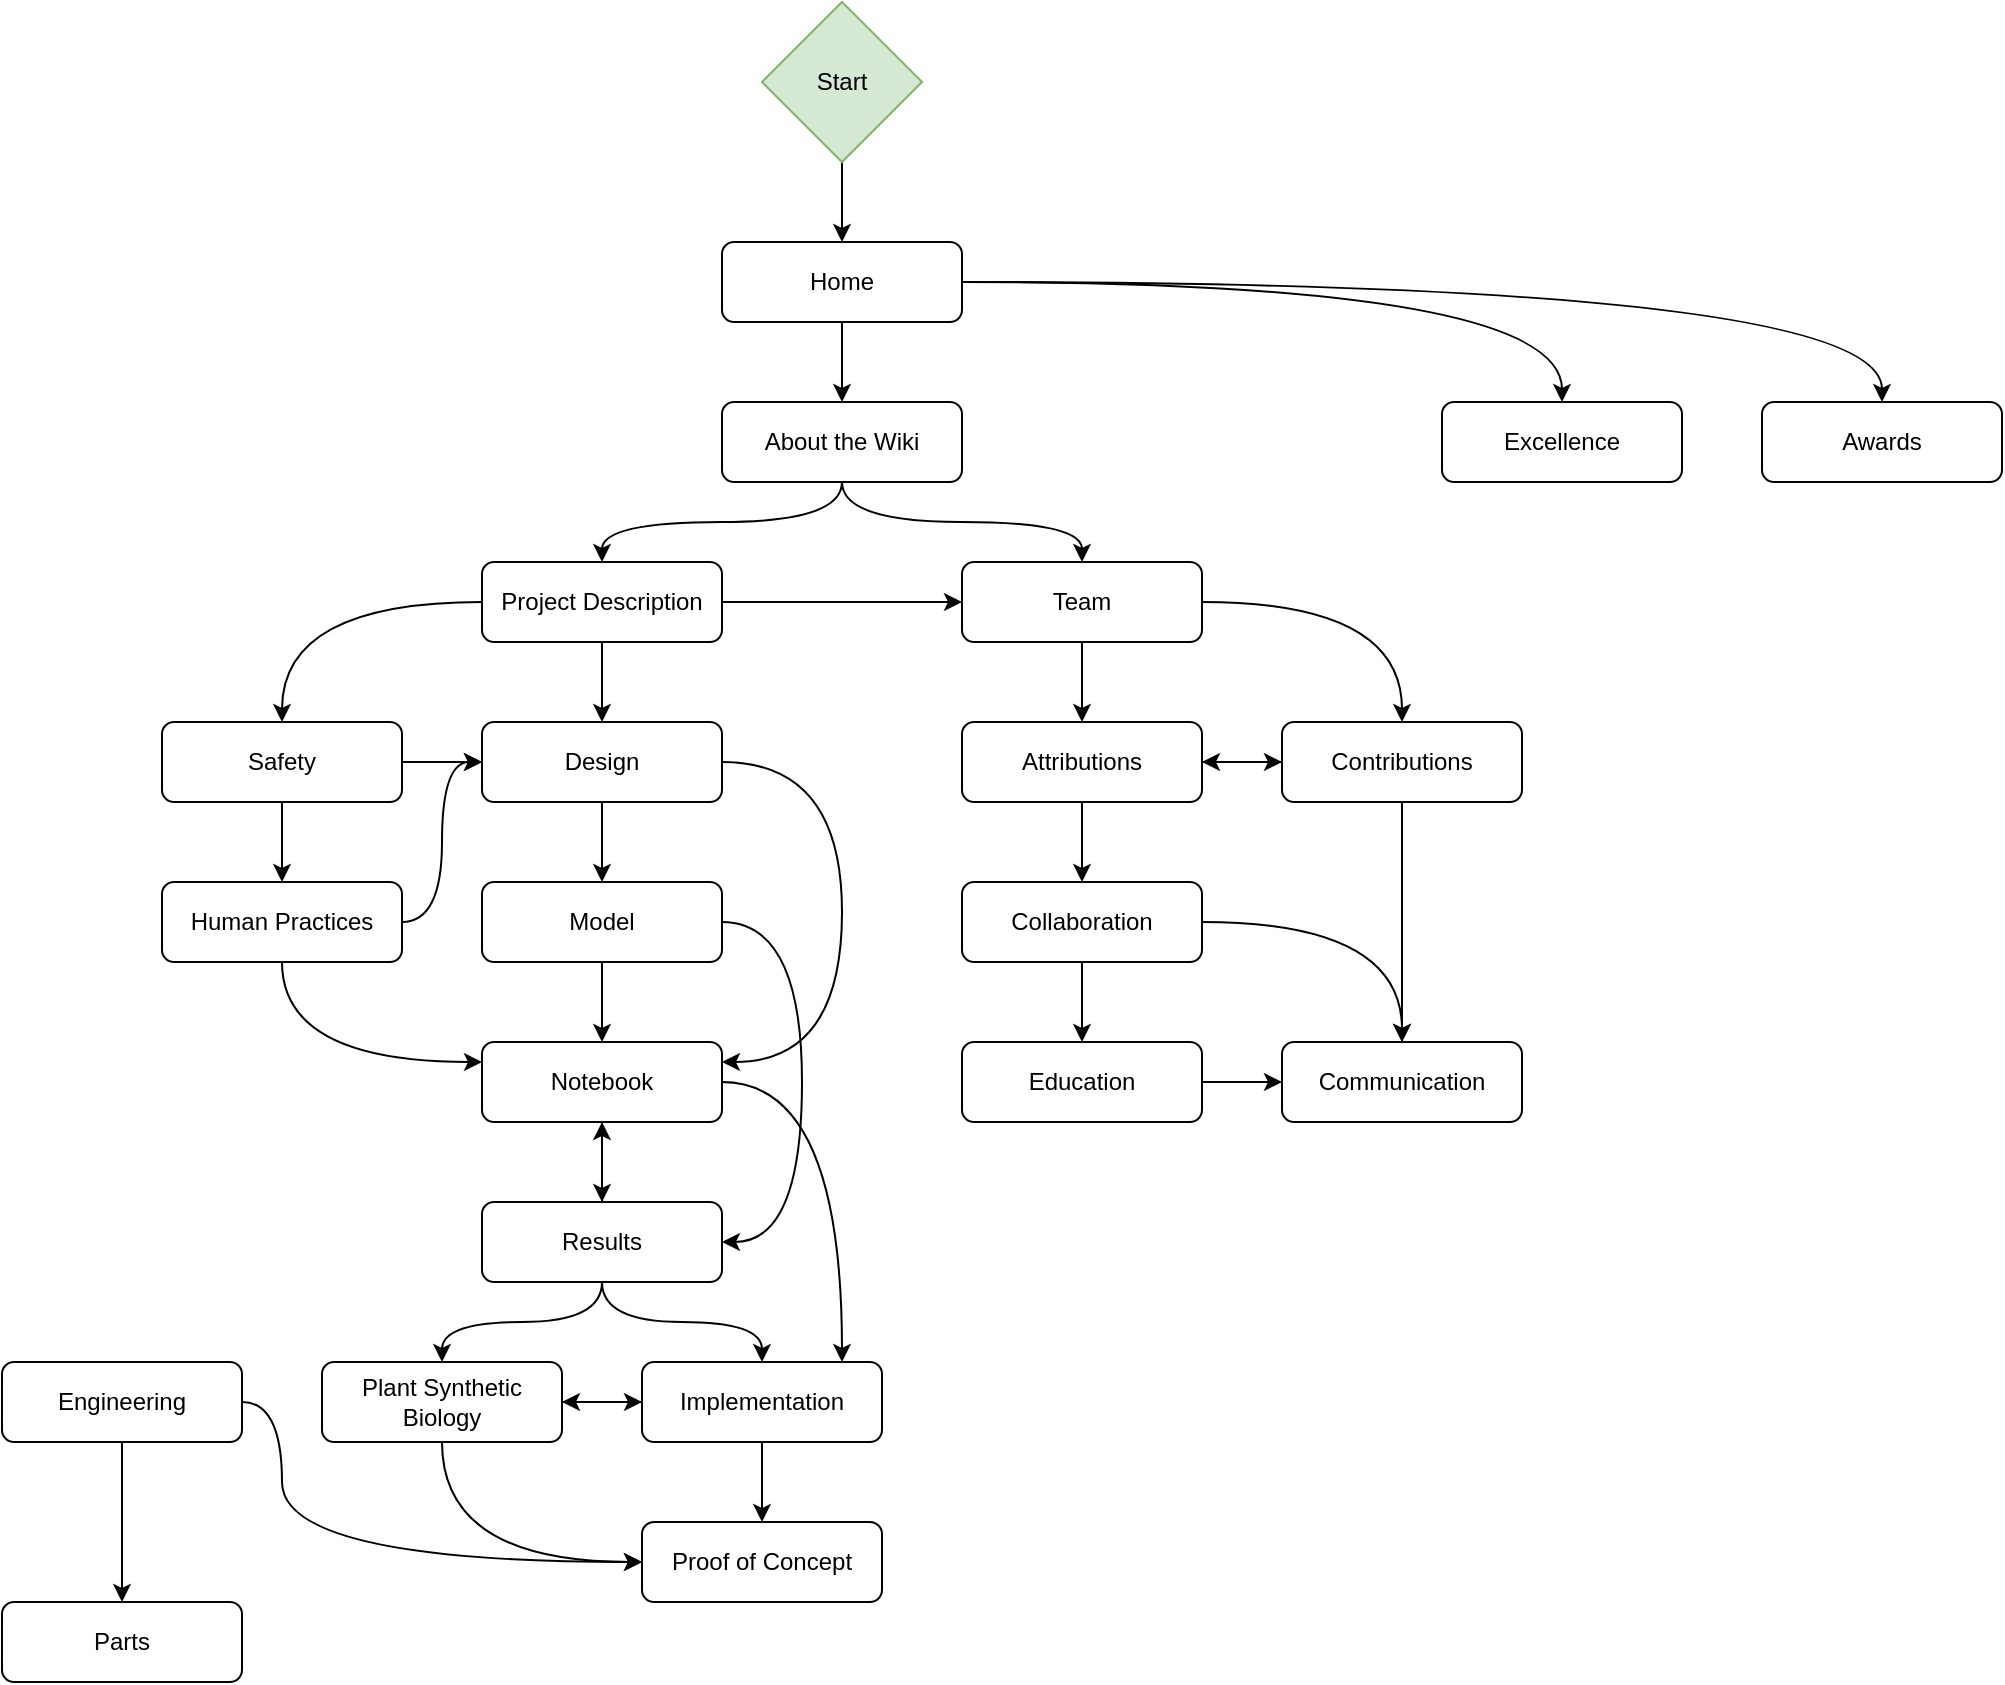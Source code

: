 <mxfile>
    <diagram id="08m3A-e7cWL_h_BhKfAi" name="Page-1">
        <mxGraphModel dx="1263" dy="2039" grid="1" gridSize="10" guides="1" tooltips="1" connect="1" arrows="1" fold="1" page="1" pageScale="1" pageWidth="850" pageHeight="1100" math="0" shadow="0">
            <root>
                <mxCell id="0"/>
                <mxCell id="1" parent="0"/>
                <mxCell id="9" style="edgeStyle=orthogonalEdgeStyle;curved=1;orthogonalLoop=1;jettySize=auto;html=1;" parent="1" source="2" target="3" edge="1">
                    <mxGeometry relative="1" as="geometry"/>
                </mxCell>
                <mxCell id="78" style="edgeStyle=orthogonalEdgeStyle;curved=1;orthogonalLoop=1;jettySize=auto;html=1;" parent="1" source="2" target="68" edge="1">
                    <mxGeometry relative="1" as="geometry"/>
                </mxCell>
                <mxCell id="79" style="edgeStyle=orthogonalEdgeStyle;curved=1;orthogonalLoop=1;jettySize=auto;html=1;" parent="1" source="2" target="77" edge="1">
                    <mxGeometry relative="1" as="geometry"/>
                </mxCell>
                <mxCell id="2" value="Home" style="rounded=1;whiteSpace=wrap;html=1;" parent="1" vertex="1">
                    <mxGeometry x="160" y="80" width="120" height="40" as="geometry"/>
                </mxCell>
                <mxCell id="7" style="edgeStyle=orthogonalEdgeStyle;orthogonalLoop=1;jettySize=auto;html=1;curved=1;" parent="1" source="3" target="5" edge="1">
                    <mxGeometry relative="1" as="geometry"/>
                </mxCell>
                <mxCell id="8" style="edgeStyle=orthogonalEdgeStyle;curved=1;orthogonalLoop=1;jettySize=auto;html=1;" parent="1" source="3" target="6" edge="1">
                    <mxGeometry relative="1" as="geometry"/>
                </mxCell>
                <mxCell id="3" value="About the Wiki" style="rounded=1;whiteSpace=wrap;html=1;" parent="1" vertex="1">
                    <mxGeometry x="160" y="160" width="120" height="40" as="geometry"/>
                </mxCell>
                <mxCell id="47" style="edgeStyle=orthogonalEdgeStyle;curved=1;orthogonalLoop=1;jettySize=auto;html=1;" parent="1" source="5" target="6" edge="1">
                    <mxGeometry relative="1" as="geometry"/>
                </mxCell>
                <mxCell id="94" style="edgeStyle=orthogonalEdgeStyle;curved=1;orthogonalLoop=1;jettySize=auto;html=1;" edge="1" parent="1" source="5" target="88">
                    <mxGeometry relative="1" as="geometry"/>
                </mxCell>
                <mxCell id="95" style="edgeStyle=orthogonalEdgeStyle;curved=1;orthogonalLoop=1;jettySize=auto;html=1;" edge="1" parent="1" source="5" target="16">
                    <mxGeometry relative="1" as="geometry"/>
                </mxCell>
                <mxCell id="5" value="Project Description" style="rounded=1;whiteSpace=wrap;html=1;" parent="1" vertex="1">
                    <mxGeometry x="40" y="240" width="120" height="40" as="geometry"/>
                </mxCell>
                <mxCell id="11" style="edgeStyle=orthogonalEdgeStyle;curved=1;orthogonalLoop=1;jettySize=auto;html=1;" parent="1" source="6" target="10" edge="1">
                    <mxGeometry relative="1" as="geometry"/>
                </mxCell>
                <mxCell id="45" style="edgeStyle=orthogonalEdgeStyle;curved=1;orthogonalLoop=1;jettySize=auto;html=1;" parent="1" source="6" target="44" edge="1">
                    <mxGeometry relative="1" as="geometry"/>
                </mxCell>
                <mxCell id="6" value="Team" style="rounded=1;whiteSpace=wrap;html=1;" parent="1" vertex="1">
                    <mxGeometry x="280" y="240" width="120" height="40" as="geometry"/>
                </mxCell>
                <mxCell id="13" style="edgeStyle=orthogonalEdgeStyle;curved=1;orthogonalLoop=1;jettySize=auto;html=1;" parent="1" source="10" target="12" edge="1">
                    <mxGeometry relative="1" as="geometry"/>
                </mxCell>
                <mxCell id="46" style="edgeStyle=orthogonalEdgeStyle;curved=1;orthogonalLoop=1;jettySize=auto;html=1;" parent="1" source="10" target="44" edge="1">
                    <mxGeometry relative="1" as="geometry"/>
                </mxCell>
                <mxCell id="10" value="Attributions" style="rounded=1;whiteSpace=wrap;html=1;" parent="1" vertex="1">
                    <mxGeometry x="280" y="320" width="120" height="40" as="geometry"/>
                </mxCell>
                <mxCell id="31" style="edgeStyle=orthogonalEdgeStyle;curved=1;orthogonalLoop=1;jettySize=auto;html=1;" parent="1" source="12" target="30" edge="1">
                    <mxGeometry relative="1" as="geometry"/>
                </mxCell>
                <mxCell id="75" style="edgeStyle=orthogonalEdgeStyle;curved=1;orthogonalLoop=1;jettySize=auto;html=1;" parent="1" source="12" target="67" edge="1">
                    <mxGeometry relative="1" as="geometry"/>
                </mxCell>
                <mxCell id="12" value="Collaboration" style="rounded=1;whiteSpace=wrap;html=1;" parent="1" vertex="1">
                    <mxGeometry x="280" y="400" width="120" height="40" as="geometry"/>
                </mxCell>
                <mxCell id="97" style="edgeStyle=orthogonalEdgeStyle;curved=1;orthogonalLoop=1;jettySize=auto;html=1;" edge="1" parent="1" source="16" target="60">
                    <mxGeometry relative="1" as="geometry"/>
                </mxCell>
                <mxCell id="98" style="edgeStyle=orthogonalEdgeStyle;curved=1;orthogonalLoop=1;jettySize=auto;html=1;" edge="1" parent="1" source="16" target="88">
                    <mxGeometry relative="1" as="geometry"/>
                </mxCell>
                <mxCell id="16" value="Safety" style="rounded=1;whiteSpace=wrap;html=1;" parent="1" vertex="1">
                    <mxGeometry x="-120" y="320" width="120" height="40" as="geometry"/>
                </mxCell>
                <mxCell id="25" style="edgeStyle=orthogonalEdgeStyle;curved=1;orthogonalLoop=1;jettySize=auto;html=1;" parent="1" source="19" target="23" edge="1">
                    <mxGeometry relative="1" as="geometry"/>
                </mxCell>
                <mxCell id="50" style="edgeStyle=orthogonalEdgeStyle;curved=1;orthogonalLoop=1;jettySize=auto;html=1;" parent="1" source="19" target="48" edge="1">
                    <mxGeometry relative="1" as="geometry">
                        <Array as="points">
                            <mxPoint x="200" y="420"/>
                            <mxPoint x="200" y="580"/>
                        </Array>
                    </mxGeometry>
                </mxCell>
                <mxCell id="19" value="Model" style="rounded=1;whiteSpace=wrap;html=1;" parent="1" vertex="1">
                    <mxGeometry x="40" y="400" width="120" height="40" as="geometry"/>
                </mxCell>
                <mxCell id="49" style="edgeStyle=orthogonalEdgeStyle;curved=1;orthogonalLoop=1;jettySize=auto;html=1;" parent="1" source="23" target="48" edge="1">
                    <mxGeometry relative="1" as="geometry"/>
                </mxCell>
                <mxCell id="106" style="edgeStyle=orthogonalEdgeStyle;curved=1;orthogonalLoop=1;jettySize=auto;html=1;" edge="1" parent="1" source="23" target="36">
                    <mxGeometry relative="1" as="geometry">
                        <Array as="points">
                            <mxPoint x="220" y="500"/>
                        </Array>
                    </mxGeometry>
                </mxCell>
                <mxCell id="23" value="Notebook" style="rounded=1;whiteSpace=wrap;html=1;" parent="1" vertex="1">
                    <mxGeometry x="40" y="480" width="120" height="40" as="geometry"/>
                </mxCell>
                <mxCell id="76" style="edgeStyle=orthogonalEdgeStyle;curved=1;orthogonalLoop=1;jettySize=auto;html=1;" parent="1" source="30" target="67" edge="1">
                    <mxGeometry relative="1" as="geometry"/>
                </mxCell>
                <mxCell id="30" value="Education" style="rounded=1;whiteSpace=wrap;html=1;" parent="1" vertex="1">
                    <mxGeometry x="280" y="480" width="120" height="40" as="geometry"/>
                </mxCell>
                <mxCell id="56" style="edgeStyle=orthogonalEdgeStyle;curved=1;orthogonalLoop=1;jettySize=auto;html=1;" parent="1" source="36" target="55" edge="1">
                    <mxGeometry relative="1" as="geometry"/>
                </mxCell>
                <mxCell id="110" style="edgeStyle=orthogonalEdgeStyle;curved=1;orthogonalLoop=1;jettySize=auto;html=1;" edge="1" parent="1" source="36" target="40">
                    <mxGeometry relative="1" as="geometry"/>
                </mxCell>
                <mxCell id="36" value="Implementation" style="rounded=1;whiteSpace=wrap;html=1;" parent="1" vertex="1">
                    <mxGeometry x="120" y="640" width="120" height="40" as="geometry"/>
                </mxCell>
                <mxCell id="58" style="edgeStyle=orthogonalEdgeStyle;curved=1;orthogonalLoop=1;jettySize=auto;html=1;" parent="1" source="40" target="36" edge="1">
                    <mxGeometry relative="1" as="geometry"/>
                </mxCell>
                <mxCell id="59" style="edgeStyle=orthogonalEdgeStyle;curved=1;orthogonalLoop=1;jettySize=auto;html=1;" parent="1" source="40" target="55" edge="1">
                    <mxGeometry relative="1" as="geometry">
                        <Array as="points">
                            <mxPoint x="20" y="740"/>
                        </Array>
                    </mxGeometry>
                </mxCell>
                <mxCell id="40" value="Plant Synthetic Biology" style="rounded=1;whiteSpace=wrap;html=1;" parent="1" vertex="1">
                    <mxGeometry x="-40" y="640" width="120" height="40" as="geometry"/>
                </mxCell>
                <mxCell id="74" style="edgeStyle=orthogonalEdgeStyle;curved=1;orthogonalLoop=1;jettySize=auto;html=1;" parent="1" source="44" target="67" edge="1">
                    <mxGeometry relative="1" as="geometry"/>
                </mxCell>
                <mxCell id="87" style="edgeStyle=orthogonalEdgeStyle;curved=1;orthogonalLoop=1;jettySize=auto;html=1;" parent="1" source="44" target="10" edge="1">
                    <mxGeometry relative="1" as="geometry"/>
                </mxCell>
                <mxCell id="44" value="Contributions" style="rounded=1;whiteSpace=wrap;html=1;" parent="1" vertex="1">
                    <mxGeometry x="440" y="320" width="120" height="40" as="geometry"/>
                </mxCell>
                <mxCell id="54" style="edgeStyle=orthogonalEdgeStyle;curved=1;orthogonalLoop=1;jettySize=auto;html=1;" parent="1" source="48" target="36" edge="1">
                    <mxGeometry relative="1" as="geometry"/>
                </mxCell>
                <mxCell id="57" style="edgeStyle=orthogonalEdgeStyle;curved=1;orthogonalLoop=1;jettySize=auto;html=1;" parent="1" source="48" target="40" edge="1">
                    <mxGeometry relative="1" as="geometry"/>
                </mxCell>
                <mxCell id="107" value="" style="edgeStyle=orthogonalEdgeStyle;curved=1;orthogonalLoop=1;jettySize=auto;html=1;" edge="1" parent="1" source="48" target="23">
                    <mxGeometry relative="1" as="geometry"/>
                </mxCell>
                <mxCell id="48" value="Results" style="rounded=1;whiteSpace=wrap;html=1;" parent="1" vertex="1">
                    <mxGeometry x="40" y="560" width="120" height="40" as="geometry"/>
                </mxCell>
                <mxCell id="55" value="Proof of Concept" style="rounded=1;whiteSpace=wrap;html=1;" parent="1" vertex="1">
                    <mxGeometry x="120" y="720" width="120" height="40" as="geometry"/>
                </mxCell>
                <mxCell id="101" style="edgeStyle=orthogonalEdgeStyle;curved=1;orthogonalLoop=1;jettySize=auto;html=1;" edge="1" parent="1" source="60" target="88">
                    <mxGeometry relative="1" as="geometry">
                        <Array as="points">
                            <mxPoint x="20" y="420"/>
                            <mxPoint x="20" y="340"/>
                        </Array>
                    </mxGeometry>
                </mxCell>
                <mxCell id="105" style="edgeStyle=orthogonalEdgeStyle;curved=1;orthogonalLoop=1;jettySize=auto;html=1;" edge="1" parent="1" source="60" target="23">
                    <mxGeometry relative="1" as="geometry">
                        <Array as="points">
                            <mxPoint x="-60" y="490"/>
                        </Array>
                    </mxGeometry>
                </mxCell>
                <mxCell id="60" value="Human Practices" style="rounded=1;whiteSpace=wrap;html=1;" parent="1" vertex="1">
                    <mxGeometry x="-120" y="400" width="120" height="40" as="geometry"/>
                </mxCell>
                <mxCell id="63" style="edgeStyle=orthogonalEdgeStyle;curved=1;orthogonalLoop=1;jettySize=auto;html=1;" parent="1" source="62" target="2" edge="1">
                    <mxGeometry relative="1" as="geometry"/>
                </mxCell>
                <mxCell id="62" value="Start" style="rhombus;whiteSpace=wrap;html=1;fillColor=#d5e8d4;strokeColor=#82b366;" parent="1" vertex="1">
                    <mxGeometry x="180" y="-40" width="80" height="80" as="geometry"/>
                </mxCell>
                <mxCell id="81" style="edgeStyle=orthogonalEdgeStyle;orthogonalLoop=1;jettySize=auto;html=1;curved=1;" parent="1" source="65" target="80" edge="1">
                    <mxGeometry relative="1" as="geometry"/>
                </mxCell>
                <mxCell id="82" style="edgeStyle=orthogonalEdgeStyle;orthogonalLoop=1;jettySize=auto;html=1;curved=1;" parent="1" source="65" target="55" edge="1">
                    <mxGeometry relative="1" as="geometry">
                        <Array as="points">
                            <mxPoint x="-60" y="660"/>
                            <mxPoint x="-60" y="740"/>
                        </Array>
                    </mxGeometry>
                </mxCell>
                <mxCell id="65" value="Engineering" style="rounded=1;whiteSpace=wrap;html=1;" parent="1" vertex="1">
                    <mxGeometry x="-200" y="640" width="120" height="40" as="geometry"/>
                </mxCell>
                <mxCell id="67" value="Communication" style="rounded=1;whiteSpace=wrap;html=1;" parent="1" vertex="1">
                    <mxGeometry x="440" y="480" width="120" height="40" as="geometry"/>
                </mxCell>
                <mxCell id="68" value="Excellence" style="rounded=1;whiteSpace=wrap;html=1;" parent="1" vertex="1">
                    <mxGeometry x="520" y="160" width="120" height="40" as="geometry"/>
                </mxCell>
                <mxCell id="77" value="Awards" style="rounded=1;whiteSpace=wrap;html=1;" parent="1" vertex="1">
                    <mxGeometry x="680" y="160" width="120" height="40" as="geometry"/>
                </mxCell>
                <mxCell id="80" value="Parts" style="rounded=1;whiteSpace=wrap;html=1;" parent="1" vertex="1">
                    <mxGeometry x="-200" y="760" width="120" height="40" as="geometry"/>
                </mxCell>
                <mxCell id="96" style="edgeStyle=orthogonalEdgeStyle;curved=1;orthogonalLoop=1;jettySize=auto;html=1;" edge="1" parent="1" source="88" target="19">
                    <mxGeometry relative="1" as="geometry"/>
                </mxCell>
                <mxCell id="108" style="edgeStyle=orthogonalEdgeStyle;curved=1;orthogonalLoop=1;jettySize=auto;html=1;" edge="1" parent="1" source="88" target="23">
                    <mxGeometry relative="1" as="geometry">
                        <Array as="points">
                            <mxPoint x="220" y="340"/>
                            <mxPoint x="220" y="490"/>
                        </Array>
                    </mxGeometry>
                </mxCell>
                <mxCell id="88" value="Design" style="rounded=1;whiteSpace=wrap;html=1;" vertex="1" parent="1">
                    <mxGeometry x="40" y="320" width="120" height="40" as="geometry"/>
                </mxCell>
            </root>
        </mxGraphModel>
    </diagram>
</mxfile>